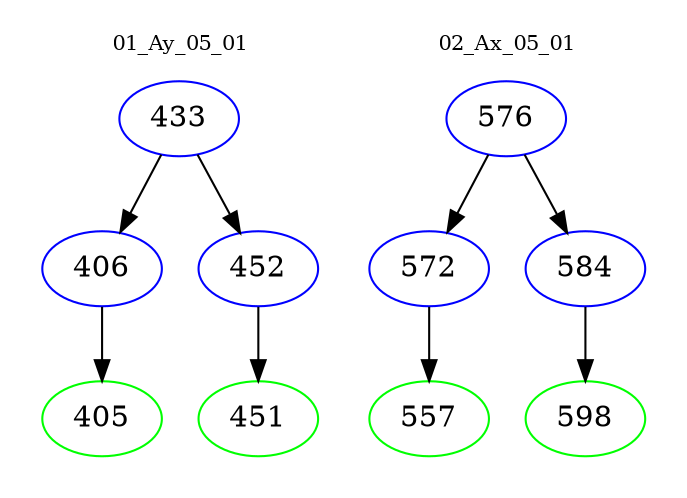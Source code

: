 digraph{
subgraph cluster_0 {
color = white
label = "01_Ay_05_01";
fontsize=10;
T0_433 [label="433", color="blue"]
T0_433 -> T0_406 [color="black"]
T0_406 [label="406", color="blue"]
T0_406 -> T0_405 [color="black"]
T0_405 [label="405", color="green"]
T0_433 -> T0_452 [color="black"]
T0_452 [label="452", color="blue"]
T0_452 -> T0_451 [color="black"]
T0_451 [label="451", color="green"]
}
subgraph cluster_1 {
color = white
label = "02_Ax_05_01";
fontsize=10;
T1_576 [label="576", color="blue"]
T1_576 -> T1_572 [color="black"]
T1_572 [label="572", color="blue"]
T1_572 -> T1_557 [color="black"]
T1_557 [label="557", color="green"]
T1_576 -> T1_584 [color="black"]
T1_584 [label="584", color="blue"]
T1_584 -> T1_598 [color="black"]
T1_598 [label="598", color="green"]
}
}
